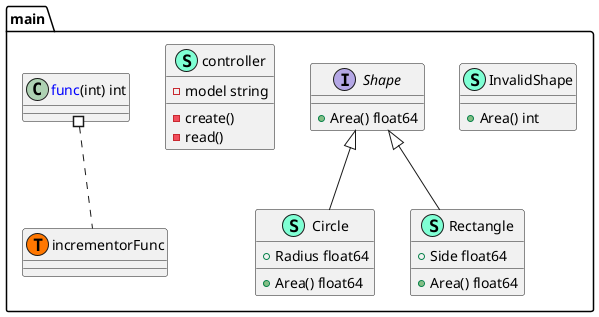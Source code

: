@startuml
namespace main {
    class Circle << (S,Aquamarine) >> {
        + Radius float64

        + Area() float64

    }
    class InvalidShape << (S,Aquamarine) >> {
        + Area() int

    }
    class Rectangle << (S,Aquamarine) >> {
        + Side float64

        + Area() float64

    }
    interface Shape  {
        + Area() float64

    }
    class controller << (S,Aquamarine) >> {
        - model string

        - create() 
        - read() 

    }
    class main.incrementorFunc << (T, #FF7700) >>  {
    }
}

"main.Shape" <|-- "main.Circle"
"main.Shape" <|-- "main.Rectangle"

"main.<font color=blue>func</font>(int) int" #.. "main.incrementorFunc"
@enduml
